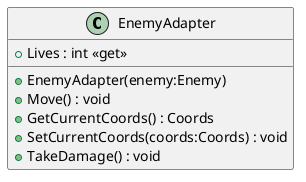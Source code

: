 @startuml
class EnemyAdapter {
    + Lives : int <<get>>
    + EnemyAdapter(enemy:Enemy)
    + Move() : void
    + GetCurrentCoords() : Coords
    + SetCurrentCoords(coords:Coords) : void
    + TakeDamage() : void
}
@enduml
